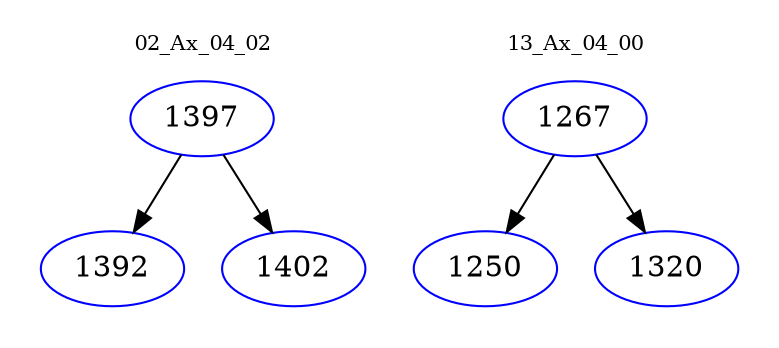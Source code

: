 digraph{
subgraph cluster_0 {
color = white
label = "02_Ax_04_02";
fontsize=10;
T0_1397 [label="1397", color="blue"]
T0_1397 -> T0_1392 [color="black"]
T0_1392 [label="1392", color="blue"]
T0_1397 -> T0_1402 [color="black"]
T0_1402 [label="1402", color="blue"]
}
subgraph cluster_1 {
color = white
label = "13_Ax_04_00";
fontsize=10;
T1_1267 [label="1267", color="blue"]
T1_1267 -> T1_1250 [color="black"]
T1_1250 [label="1250", color="blue"]
T1_1267 -> T1_1320 [color="black"]
T1_1320 [label="1320", color="blue"]
}
}
